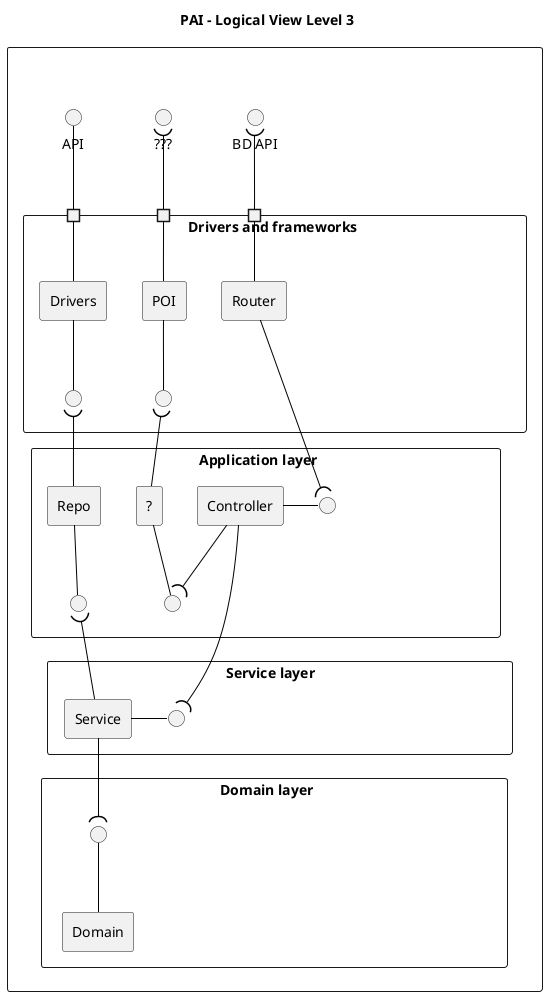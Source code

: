 @startuml

skinparam componentStyle rectangle
skinparam ArrowColor black
skinparam defaultTextAlignment center

title "PAI - Logical View Level 3"

rectangle " " {

  interface "API" as API
  interface "???" as Unknown
  interface "BD API" as BDAPI

  rectangle "Drivers and frameworks " {

    portin " " as p1
    portin " " as p2
    portin " " as p3

    component Router
    component POI
    component Drivers

    Router -- p3
    POI -down- p2
    Drivers -- p1

    interface " " as IPOI
    interface " " as IDrivers

    POI -- IPOI
    Drivers -- IDrivers
  }

  rectangle "                                            Application layer                                                " {
    component Controller
    component "?" as UnknownMiddle
    component Repo
    interface " " as IRepo
    interface " " as IUnknownMiddle
    interface " " as IController

    "UnknownMiddle" -down- IUnknownMiddle
    Repo -- IRepo
    Controller -right- IController
    Controller -down-( IUnknownMiddle
  }

  rectangle "                                               Service layer                                                    " {
    component Service
    interface " " as IService

    Service - IService
  }

  rectangle "                                               Domain layer                                                   " {
    component Domain
    interface " " as IDomain

    Domain -up- IDomain
  }

  p1 -up- API
  p2 -up-( Unknown
  p3 -up-( BDAPI

  Router -down-( IController
  UnknownMiddle -up-( IPOI
  Repo -up-( IDrivers

  Controller -down-( IService
  Service -up-( IRepo
  Service -down-( IDomain
}

@enduml